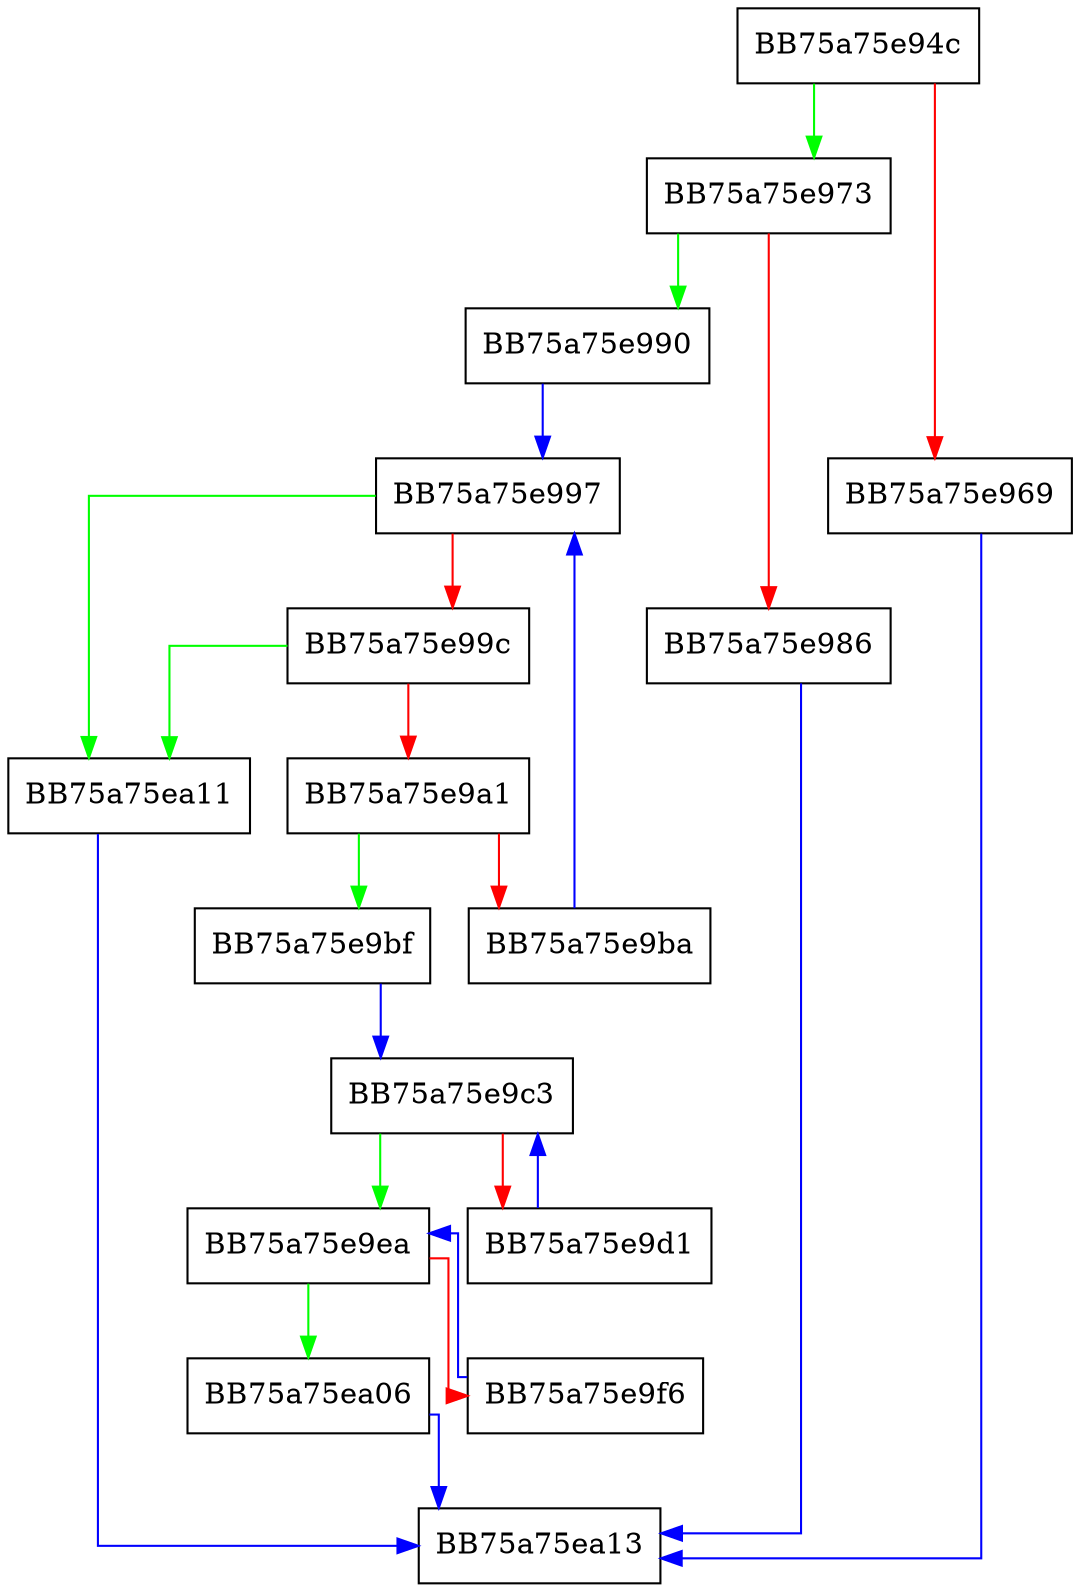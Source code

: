 digraph MpInvokeStartupInitialization {
  node [shape="box"];
  graph [splines=ortho];
  BB75a75e94c -> BB75a75e973 [color="green"];
  BB75a75e94c -> BB75a75e969 [color="red"];
  BB75a75e969 -> BB75a75ea13 [color="blue"];
  BB75a75e973 -> BB75a75e990 [color="green"];
  BB75a75e973 -> BB75a75e986 [color="red"];
  BB75a75e986 -> BB75a75ea13 [color="blue"];
  BB75a75e990 -> BB75a75e997 [color="blue"];
  BB75a75e997 -> BB75a75ea11 [color="green"];
  BB75a75e997 -> BB75a75e99c [color="red"];
  BB75a75e99c -> BB75a75ea11 [color="green"];
  BB75a75e99c -> BB75a75e9a1 [color="red"];
  BB75a75e9a1 -> BB75a75e9bf [color="green"];
  BB75a75e9a1 -> BB75a75e9ba [color="red"];
  BB75a75e9ba -> BB75a75e997 [color="blue"];
  BB75a75e9bf -> BB75a75e9c3 [color="blue"];
  BB75a75e9c3 -> BB75a75e9ea [color="green"];
  BB75a75e9c3 -> BB75a75e9d1 [color="red"];
  BB75a75e9d1 -> BB75a75e9c3 [color="blue"];
  BB75a75e9ea -> BB75a75ea06 [color="green"];
  BB75a75e9ea -> BB75a75e9f6 [color="red"];
  BB75a75e9f6 -> BB75a75e9ea [color="blue"];
  BB75a75ea06 -> BB75a75ea13 [color="blue"];
  BB75a75ea11 -> BB75a75ea13 [color="blue"];
}